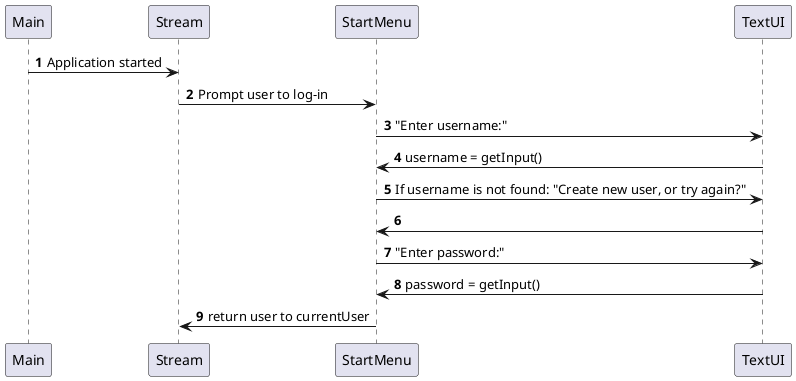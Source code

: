 @startuml
'https://plantuml.com/sequence-diagram

autonumber
Main -> Stream: Application started
Stream -> StartMenu: Prompt user to log-in
StartMenu -> TextUI: "Enter username:"
TextUI -> StartMenu: username = getInput()
StartMenu -> TextUI: If username is not found: "Create new user, or try again?"
TextUI -> StartMenu
StartMenu -> TextUI: "Enter password:"
TextUI -> StartMenu: password = getInput()

StartMenu -> Stream: return user to currentUser

@enduml